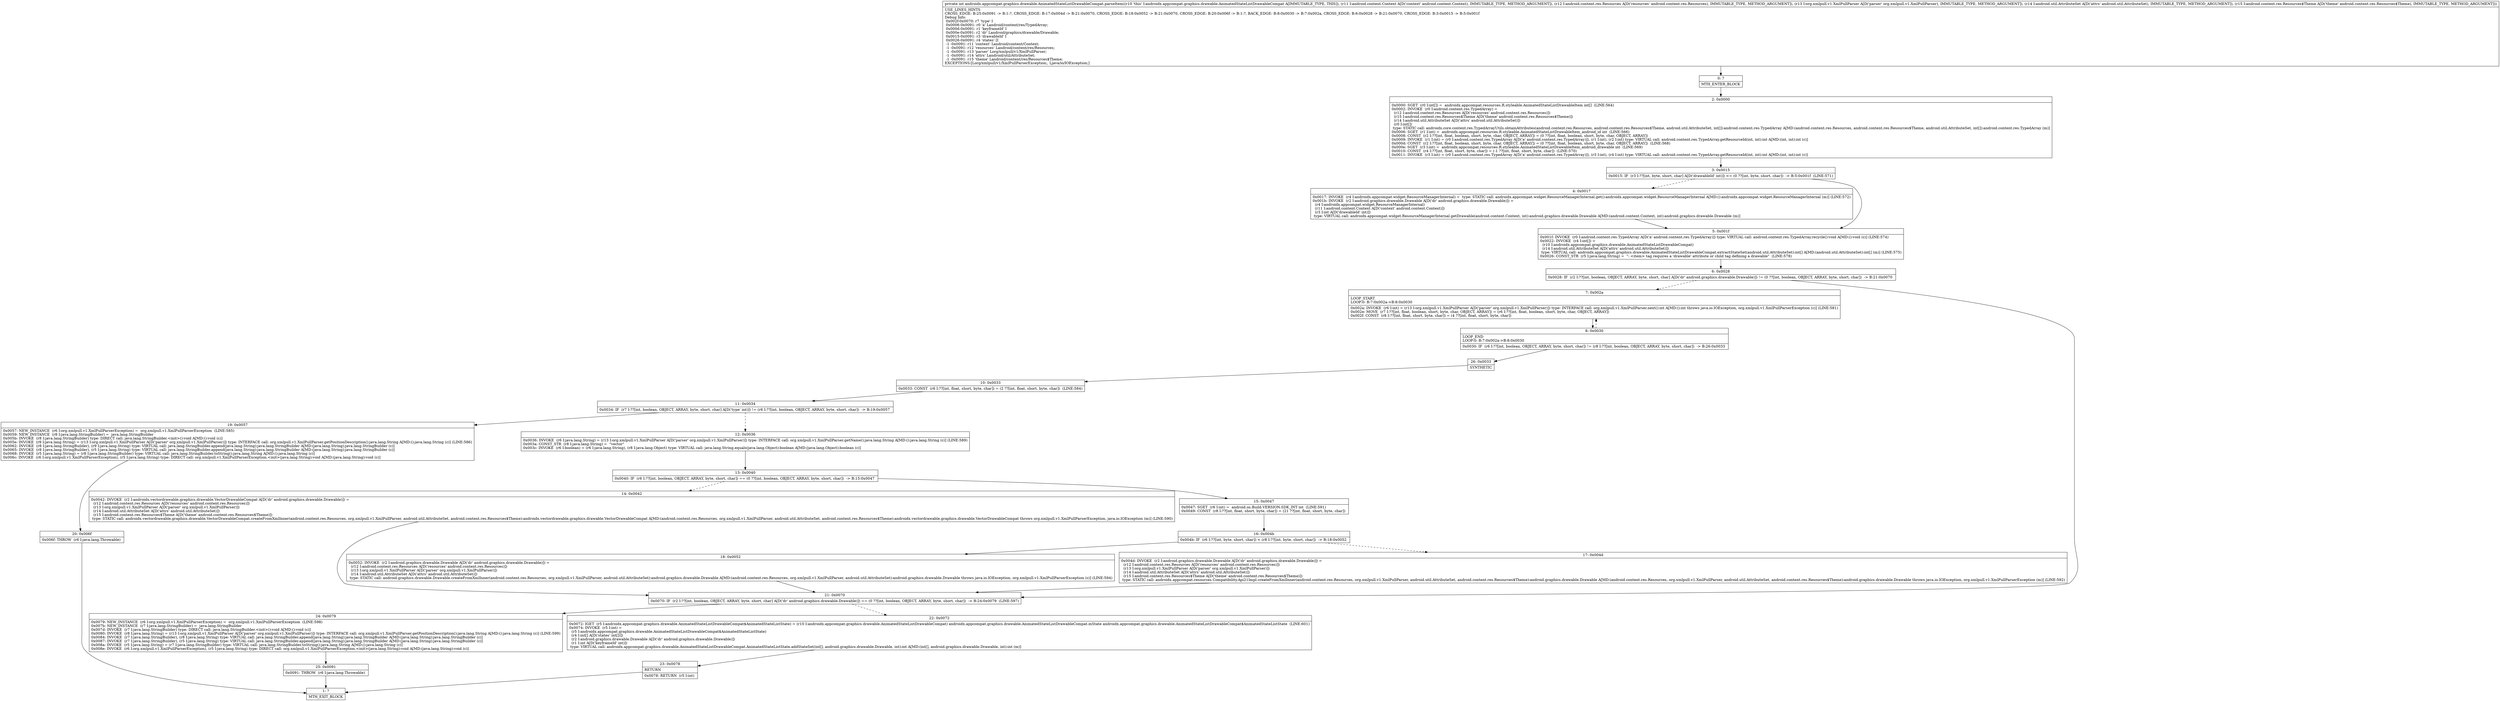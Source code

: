 digraph "CFG forandroidx.appcompat.graphics.drawable.AnimatedStateListDrawableCompat.parseItem(Landroid\/content\/Context;Landroid\/content\/res\/Resources;Lorg\/xmlpull\/v1\/XmlPullParser;Landroid\/util\/AttributeSet;Landroid\/content\/res\/Resources$Theme;)I" {
Node_0 [shape=record,label="{0\:\ ?|MTH_ENTER_BLOCK\l}"];
Node_2 [shape=record,label="{2\:\ 0x0000|0x0000: SGET  (r0 I:int[]) =  androidx.appcompat.resources.R.styleable.AnimatedStateListDrawableItem int[]  (LINE:564)\l0x0002: INVOKE  (r0 I:android.content.res.TypedArray) = \l  (r12 I:android.content.res.Resources A[D('resources' android.content.res.Resources)])\l  (r15 I:android.content.res.Resources$Theme A[D('theme' android.content.res.Resources$Theme)])\l  (r14 I:android.util.AttributeSet A[D('attrs' android.util.AttributeSet)])\l  (r0 I:int[])\l type: STATIC call: androidx.core.content.res.TypedArrayUtils.obtainAttributes(android.content.res.Resources, android.content.res.Resources$Theme, android.util.AttributeSet, int[]):android.content.res.TypedArray A[MD:(android.content.res.Resources, android.content.res.Resources$Theme, android.util.AttributeSet, int[]):android.content.res.TypedArray (m)]\l0x0006: SGET  (r1 I:int) =  androidx.appcompat.resources.R.styleable.AnimatedStateListDrawableItem_android_id int  (LINE:566)\l0x0008: CONST  (r2 I:??[int, float, boolean, short, byte, char, OBJECT, ARRAY]) = (0 ??[int, float, boolean, short, byte, char, OBJECT, ARRAY]) \l0x0009: INVOKE  (r1 I:int) = (r0 I:android.content.res.TypedArray A[D('a' android.content.res.TypedArray)]), (r1 I:int), (r2 I:int) type: VIRTUAL call: android.content.res.TypedArray.getResourceId(int, int):int A[MD:(int, int):int (c)]\l0x000d: CONST  (r2 I:??[int, float, boolean, short, byte, char, OBJECT, ARRAY]) = (0 ??[int, float, boolean, short, byte, char, OBJECT, ARRAY])  (LINE:568)\l0x000e: SGET  (r3 I:int) =  androidx.appcompat.resources.R.styleable.AnimatedStateListDrawableItem_android_drawable int  (LINE:569)\l0x0010: CONST  (r4 I:??[int, float, short, byte, char]) = (\-1 ??[int, float, short, byte, char])  (LINE:570)\l0x0011: INVOKE  (r3 I:int) = (r0 I:android.content.res.TypedArray A[D('a' android.content.res.TypedArray)]), (r3 I:int), (r4 I:int) type: VIRTUAL call: android.content.res.TypedArray.getResourceId(int, int):int A[MD:(int, int):int (c)]\l}"];
Node_3 [shape=record,label="{3\:\ 0x0015|0x0015: IF  (r3 I:??[int, byte, short, char] A[D('drawableId' int)]) \<= (0 ??[int, byte, short, char])  \-\> B:5:0x001f  (LINE:571)\l}"];
Node_4 [shape=record,label="{4\:\ 0x0017|0x0017: INVOKE  (r4 I:androidx.appcompat.widget.ResourceManagerInternal) =  type: STATIC call: androidx.appcompat.widget.ResourceManagerInternal.get():androidx.appcompat.widget.ResourceManagerInternal A[MD:():androidx.appcompat.widget.ResourceManagerInternal (m)] (LINE:572)\l0x001b: INVOKE  (r2 I:android.graphics.drawable.Drawable A[D('dr' android.graphics.drawable.Drawable)]) = \l  (r4 I:androidx.appcompat.widget.ResourceManagerInternal)\l  (r11 I:android.content.Context A[D('context' android.content.Context)])\l  (r3 I:int A[D('drawableId' int)])\l type: VIRTUAL call: androidx.appcompat.widget.ResourceManagerInternal.getDrawable(android.content.Context, int):android.graphics.drawable.Drawable A[MD:(android.content.Context, int):android.graphics.drawable.Drawable (m)]\l}"];
Node_5 [shape=record,label="{5\:\ 0x001f|0x001f: INVOKE  (r0 I:android.content.res.TypedArray A[D('a' android.content.res.TypedArray)]) type: VIRTUAL call: android.content.res.TypedArray.recycle():void A[MD:():void (c)] (LINE:574)\l0x0022: INVOKE  (r4 I:int[]) = \l  (r10 I:androidx.appcompat.graphics.drawable.AnimatedStateListDrawableCompat)\l  (r14 I:android.util.AttributeSet A[D('attrs' android.util.AttributeSet)])\l type: VIRTUAL call: androidx.appcompat.graphics.drawable.AnimatedStateListDrawableCompat.extractStateSet(android.util.AttributeSet):int[] A[MD:(android.util.AttributeSet):int[] (m)] (LINE:575)\l0x0026: CONST_STR  (r5 I:java.lang.String) =  \": \<item\> tag requires a 'drawable' attribute or child tag defining a drawable\"  (LINE:578)\l}"];
Node_6 [shape=record,label="{6\:\ 0x0028|0x0028: IF  (r2 I:??[int, boolean, OBJECT, ARRAY, byte, short, char] A[D('dr' android.graphics.drawable.Drawable)]) != (0 ??[int, boolean, OBJECT, ARRAY, byte, short, char])  \-\> B:21:0x0070 \l}"];
Node_7 [shape=record,label="{7\:\ 0x002a|LOOP_START\lLOOP:0: B:7:0x002a\-\>B:8:0x0030\l|0x002a: INVOKE  (r6 I:int) = (r13 I:org.xmlpull.v1.XmlPullParser A[D('parser' org.xmlpull.v1.XmlPullParser)]) type: INTERFACE call: org.xmlpull.v1.XmlPullParser.next():int A[MD:():int throws java.io.IOException, org.xmlpull.v1.XmlPullParserException (c)] (LINE:581)\l0x002e: MOVE  (r7 I:??[int, float, boolean, short, byte, char, OBJECT, ARRAY]) = (r6 I:??[int, float, boolean, short, byte, char, OBJECT, ARRAY]) \l0x002f: CONST  (r8 I:??[int, float, short, byte, char]) = (4 ??[int, float, short, byte, char]) \l}"];
Node_8 [shape=record,label="{8\:\ 0x0030|LOOP_END\lLOOP:0: B:7:0x002a\-\>B:8:0x0030\l|0x0030: IF  (r6 I:??[int, boolean, OBJECT, ARRAY, byte, short, char]) != (r8 I:??[int, boolean, OBJECT, ARRAY, byte, short, char])  \-\> B:26:0x0033 \l}"];
Node_26 [shape=record,label="{26\:\ 0x0033|SYNTHETIC\l}"];
Node_10 [shape=record,label="{10\:\ 0x0033|0x0033: CONST  (r6 I:??[int, float, short, byte, char]) = (2 ??[int, float, short, byte, char])  (LINE:584)\l}"];
Node_11 [shape=record,label="{11\:\ 0x0034|0x0034: IF  (r7 I:??[int, boolean, OBJECT, ARRAY, byte, short, char] A[D('type' int)]) != (r6 I:??[int, boolean, OBJECT, ARRAY, byte, short, char])  \-\> B:19:0x0057 \l}"];
Node_12 [shape=record,label="{12\:\ 0x0036|0x0036: INVOKE  (r6 I:java.lang.String) = (r13 I:org.xmlpull.v1.XmlPullParser A[D('parser' org.xmlpull.v1.XmlPullParser)]) type: INTERFACE call: org.xmlpull.v1.XmlPullParser.getName():java.lang.String A[MD:():java.lang.String (c)] (LINE:589)\l0x003a: CONST_STR  (r8 I:java.lang.String) =  \"vector\" \l0x003c: INVOKE  (r6 I:boolean) = (r6 I:java.lang.String), (r8 I:java.lang.Object) type: VIRTUAL call: java.lang.String.equals(java.lang.Object):boolean A[MD:(java.lang.Object):boolean (c)]\l}"];
Node_13 [shape=record,label="{13\:\ 0x0040|0x0040: IF  (r6 I:??[int, boolean, OBJECT, ARRAY, byte, short, char]) == (0 ??[int, boolean, OBJECT, ARRAY, byte, short, char])  \-\> B:15:0x0047 \l}"];
Node_14 [shape=record,label="{14\:\ 0x0042|0x0042: INVOKE  (r2 I:androidx.vectordrawable.graphics.drawable.VectorDrawableCompat A[D('dr' android.graphics.drawable.Drawable)]) = \l  (r12 I:android.content.res.Resources A[D('resources' android.content.res.Resources)])\l  (r13 I:org.xmlpull.v1.XmlPullParser A[D('parser' org.xmlpull.v1.XmlPullParser)])\l  (r14 I:android.util.AttributeSet A[D('attrs' android.util.AttributeSet)])\l  (r15 I:android.content.res.Resources$Theme A[D('theme' android.content.res.Resources$Theme)])\l type: STATIC call: androidx.vectordrawable.graphics.drawable.VectorDrawableCompat.createFromXmlInner(android.content.res.Resources, org.xmlpull.v1.XmlPullParser, android.util.AttributeSet, android.content.res.Resources$Theme):androidx.vectordrawable.graphics.drawable.VectorDrawableCompat A[MD:(android.content.res.Resources, org.xmlpull.v1.XmlPullParser, android.util.AttributeSet, android.content.res.Resources$Theme):androidx.vectordrawable.graphics.drawable.VectorDrawableCompat throws org.xmlpull.v1.XmlPullParserException, java.io.IOException (m)] (LINE:590)\l}"];
Node_15 [shape=record,label="{15\:\ 0x0047|0x0047: SGET  (r6 I:int) =  android.os.Build.VERSION.SDK_INT int  (LINE:591)\l0x0049: CONST  (r8 I:??[int, float, short, byte, char]) = (21 ??[int, float, short, byte, char]) \l}"];
Node_16 [shape=record,label="{16\:\ 0x004b|0x004b: IF  (r6 I:??[int, byte, short, char]) \< (r8 I:??[int, byte, short, char])  \-\> B:18:0x0052 \l}"];
Node_17 [shape=record,label="{17\:\ 0x004d|0x004d: INVOKE  (r2 I:android.graphics.drawable.Drawable A[D('dr' android.graphics.drawable.Drawable)]) = \l  (r12 I:android.content.res.Resources A[D('resources' android.content.res.Resources)])\l  (r13 I:org.xmlpull.v1.XmlPullParser A[D('parser' org.xmlpull.v1.XmlPullParser)])\l  (r14 I:android.util.AttributeSet A[D('attrs' android.util.AttributeSet)])\l  (r15 I:android.content.res.Resources$Theme A[D('theme' android.content.res.Resources$Theme)])\l type: STATIC call: androidx.appcompat.resources.Compatibility.Api21Impl.createFromXmlInner(android.content.res.Resources, org.xmlpull.v1.XmlPullParser, android.util.AttributeSet, android.content.res.Resources$Theme):android.graphics.drawable.Drawable A[MD:(android.content.res.Resources, org.xmlpull.v1.XmlPullParser, android.util.AttributeSet, android.content.res.Resources$Theme):android.graphics.drawable.Drawable throws java.io.IOException, org.xmlpull.v1.XmlPullParserException (m)] (LINE:592)\l}"];
Node_18 [shape=record,label="{18\:\ 0x0052|0x0052: INVOKE  (r2 I:android.graphics.drawable.Drawable A[D('dr' android.graphics.drawable.Drawable)]) = \l  (r12 I:android.content.res.Resources A[D('resources' android.content.res.Resources)])\l  (r13 I:org.xmlpull.v1.XmlPullParser A[D('parser' org.xmlpull.v1.XmlPullParser)])\l  (r14 I:android.util.AttributeSet A[D('attrs' android.util.AttributeSet)])\l type: STATIC call: android.graphics.drawable.Drawable.createFromXmlInner(android.content.res.Resources, org.xmlpull.v1.XmlPullParser, android.util.AttributeSet):android.graphics.drawable.Drawable A[MD:(android.content.res.Resources, org.xmlpull.v1.XmlPullParser, android.util.AttributeSet):android.graphics.drawable.Drawable throws java.io.IOException, org.xmlpull.v1.XmlPullParserException (c)] (LINE:594)\l}"];
Node_19 [shape=record,label="{19\:\ 0x0057|0x0057: NEW_INSTANCE  (r6 I:org.xmlpull.v1.XmlPullParserException) =  org.xmlpull.v1.XmlPullParserException  (LINE:585)\l0x0059: NEW_INSTANCE  (r8 I:java.lang.StringBuilder) =  java.lang.StringBuilder \l0x005b: INVOKE  (r8 I:java.lang.StringBuilder) type: DIRECT call: java.lang.StringBuilder.\<init\>():void A[MD:():void (c)]\l0x005e: INVOKE  (r9 I:java.lang.String) = (r13 I:org.xmlpull.v1.XmlPullParser A[D('parser' org.xmlpull.v1.XmlPullParser)]) type: INTERFACE call: org.xmlpull.v1.XmlPullParser.getPositionDescription():java.lang.String A[MD:():java.lang.String (c)] (LINE:586)\l0x0062: INVOKE  (r8 I:java.lang.StringBuilder), (r9 I:java.lang.String) type: VIRTUAL call: java.lang.StringBuilder.append(java.lang.String):java.lang.StringBuilder A[MD:(java.lang.String):java.lang.StringBuilder (c)]\l0x0065: INVOKE  (r8 I:java.lang.StringBuilder), (r5 I:java.lang.String) type: VIRTUAL call: java.lang.StringBuilder.append(java.lang.String):java.lang.StringBuilder A[MD:(java.lang.String):java.lang.StringBuilder (c)]\l0x0068: INVOKE  (r5 I:java.lang.String) = (r8 I:java.lang.StringBuilder) type: VIRTUAL call: java.lang.StringBuilder.toString():java.lang.String A[MD:():java.lang.String (c)]\l0x006c: INVOKE  (r6 I:org.xmlpull.v1.XmlPullParserException), (r5 I:java.lang.String) type: DIRECT call: org.xmlpull.v1.XmlPullParserException.\<init\>(java.lang.String):void A[MD:(java.lang.String):void (c)]\l}"];
Node_20 [shape=record,label="{20\:\ 0x006f|0x006f: THROW  (r6 I:java.lang.Throwable) \l}"];
Node_1 [shape=record,label="{1\:\ ?|MTH_EXIT_BLOCK\l}"];
Node_21 [shape=record,label="{21\:\ 0x0070|0x0070: IF  (r2 I:??[int, boolean, OBJECT, ARRAY, byte, short, char] A[D('dr' android.graphics.drawable.Drawable)]) == (0 ??[int, boolean, OBJECT, ARRAY, byte, short, char])  \-\> B:24:0x0079  (LINE:597)\l}"];
Node_22 [shape=record,label="{22\:\ 0x0072|0x0072: IGET  (r5 I:androidx.appcompat.graphics.drawable.AnimatedStateListDrawableCompat$AnimatedStateListState) = (r10 I:androidx.appcompat.graphics.drawable.AnimatedStateListDrawableCompat) androidx.appcompat.graphics.drawable.AnimatedStateListDrawableCompat.mState androidx.appcompat.graphics.drawable.AnimatedStateListDrawableCompat$AnimatedStateListState  (LINE:601)\l0x0074: INVOKE  (r5 I:int) = \l  (r5 I:androidx.appcompat.graphics.drawable.AnimatedStateListDrawableCompat$AnimatedStateListState)\l  (r4 I:int[] A[D('states' int[])])\l  (r2 I:android.graphics.drawable.Drawable A[D('dr' android.graphics.drawable.Drawable)])\l  (r1 I:int A[D('keyframeId' int)])\l type: VIRTUAL call: androidx.appcompat.graphics.drawable.AnimatedStateListDrawableCompat.AnimatedStateListState.addStateSet(int[], android.graphics.drawable.Drawable, int):int A[MD:(int[], android.graphics.drawable.Drawable, int):int (m)]\l}"];
Node_23 [shape=record,label="{23\:\ 0x0078|RETURN\l|0x0078: RETURN  (r5 I:int) \l}"];
Node_24 [shape=record,label="{24\:\ 0x0079|0x0079: NEW_INSTANCE  (r6 I:org.xmlpull.v1.XmlPullParserException) =  org.xmlpull.v1.XmlPullParserException  (LINE:598)\l0x007b: NEW_INSTANCE  (r7 I:java.lang.StringBuilder) =  java.lang.StringBuilder \l0x007d: INVOKE  (r7 I:java.lang.StringBuilder) type: DIRECT call: java.lang.StringBuilder.\<init\>():void A[MD:():void (c)]\l0x0080: INVOKE  (r8 I:java.lang.String) = (r13 I:org.xmlpull.v1.XmlPullParser A[D('parser' org.xmlpull.v1.XmlPullParser)]) type: INTERFACE call: org.xmlpull.v1.XmlPullParser.getPositionDescription():java.lang.String A[MD:():java.lang.String (c)] (LINE:599)\l0x0084: INVOKE  (r7 I:java.lang.StringBuilder), (r8 I:java.lang.String) type: VIRTUAL call: java.lang.StringBuilder.append(java.lang.String):java.lang.StringBuilder A[MD:(java.lang.String):java.lang.StringBuilder (c)]\l0x0087: INVOKE  (r7 I:java.lang.StringBuilder), (r5 I:java.lang.String) type: VIRTUAL call: java.lang.StringBuilder.append(java.lang.String):java.lang.StringBuilder A[MD:(java.lang.String):java.lang.StringBuilder (c)]\l0x008a: INVOKE  (r5 I:java.lang.String) = (r7 I:java.lang.StringBuilder) type: VIRTUAL call: java.lang.StringBuilder.toString():java.lang.String A[MD:():java.lang.String (c)]\l0x008e: INVOKE  (r6 I:org.xmlpull.v1.XmlPullParserException), (r5 I:java.lang.String) type: DIRECT call: org.xmlpull.v1.XmlPullParserException.\<init\>(java.lang.String):void A[MD:(java.lang.String):void (c)]\l}"];
Node_25 [shape=record,label="{25\:\ 0x0091|0x0091: THROW  (r6 I:java.lang.Throwable) \l}"];
MethodNode[shape=record,label="{private int androidx.appcompat.graphics.drawable.AnimatedStateListDrawableCompat.parseItem((r10 'this' I:androidx.appcompat.graphics.drawable.AnimatedStateListDrawableCompat A[IMMUTABLE_TYPE, THIS]), (r11 I:android.content.Context A[D('context' android.content.Context), IMMUTABLE_TYPE, METHOD_ARGUMENT]), (r12 I:android.content.res.Resources A[D('resources' android.content.res.Resources), IMMUTABLE_TYPE, METHOD_ARGUMENT]), (r13 I:org.xmlpull.v1.XmlPullParser A[D('parser' org.xmlpull.v1.XmlPullParser), IMMUTABLE_TYPE, METHOD_ARGUMENT]), (r14 I:android.util.AttributeSet A[D('attrs' android.util.AttributeSet), IMMUTABLE_TYPE, METHOD_ARGUMENT]), (r15 I:android.content.res.Resources$Theme A[D('theme' android.content.res.Resources$Theme), IMMUTABLE_TYPE, METHOD_ARGUMENT]))  | USE_LINES_HINTS\lCROSS_EDGE: B:25:0x0091 \-\> B:1:?, CROSS_EDGE: B:17:0x004d \-\> B:21:0x0070, CROSS_EDGE: B:18:0x0052 \-\> B:21:0x0070, CROSS_EDGE: B:20:0x006f \-\> B:1:?, BACK_EDGE: B:8:0x0030 \-\> B:7:0x002a, CROSS_EDGE: B:6:0x0028 \-\> B:21:0x0070, CROSS_EDGE: B:3:0x0015 \-\> B:5:0x001f\lDebug Info:\l  0x002f\-0x0070: r7 'type' I\l  0x0006\-0x0091: r0 'a' Landroid\/content\/res\/TypedArray;\l  0x000d\-0x0091: r1 'keyframeId' I\l  0x000e\-0x0091: r2 'dr' Landroid\/graphics\/drawable\/Drawable;\l  0x0015\-0x0091: r3 'drawableId' I\l  0x0026\-0x0091: r4 'states' [I\l  \-1 \-0x0091: r11 'context' Landroid\/content\/Context;\l  \-1 \-0x0091: r12 'resources' Landroid\/content\/res\/Resources;\l  \-1 \-0x0091: r13 'parser' Lorg\/xmlpull\/v1\/XmlPullParser;\l  \-1 \-0x0091: r14 'attrs' Landroid\/util\/AttributeSet;\l  \-1 \-0x0091: r15 'theme' Landroid\/content\/res\/Resources$Theme;\lEXCEPTIONS:[Lorg\/xmlpull\/v1\/XmlPullParserException;, Ljava\/io\/IOException;]\l}"];
MethodNode -> Node_0;Node_0 -> Node_2;
Node_2 -> Node_3;
Node_3 -> Node_4[style=dashed];
Node_3 -> Node_5;
Node_4 -> Node_5;
Node_5 -> Node_6;
Node_6 -> Node_7[style=dashed];
Node_6 -> Node_21;
Node_7 -> Node_8;
Node_8 -> Node_7[style=dashed];
Node_8 -> Node_26;
Node_26 -> Node_10;
Node_10 -> Node_11;
Node_11 -> Node_12[style=dashed];
Node_11 -> Node_19;
Node_12 -> Node_13;
Node_13 -> Node_14[style=dashed];
Node_13 -> Node_15;
Node_14 -> Node_21;
Node_15 -> Node_16;
Node_16 -> Node_17[style=dashed];
Node_16 -> Node_18;
Node_17 -> Node_21;
Node_18 -> Node_21;
Node_19 -> Node_20;
Node_20 -> Node_1;
Node_21 -> Node_22[style=dashed];
Node_21 -> Node_24;
Node_22 -> Node_23;
Node_23 -> Node_1;
Node_24 -> Node_25;
Node_25 -> Node_1;
}

